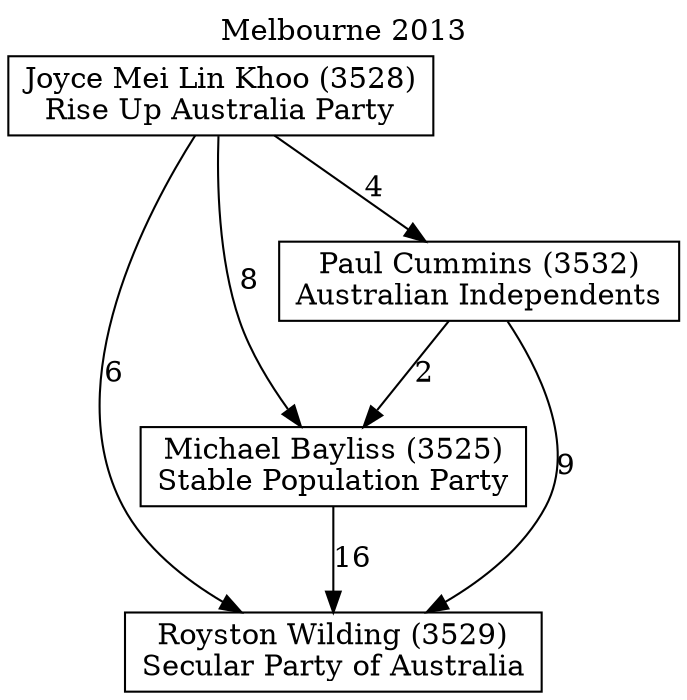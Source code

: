 // House preference flow
digraph "Royston Wilding (3529)_Melbourne_2013" {
	graph [label="Melbourne 2013" labelloc=t mclimit=10]
	node [shape=box]
	"Royston Wilding (3529)" [label="Royston Wilding (3529)
Secular Party of Australia"]
	"Michael Bayliss (3525)" [label="Michael Bayliss (3525)
Stable Population Party"]
	"Paul Cummins (3532)" [label="Paul Cummins (3532)
Australian Independents"]
	"Joyce Mei Lin Khoo (3528)" [label="Joyce Mei Lin Khoo (3528)
Rise Up Australia Party"]
	"Michael Bayliss (3525)" -> "Royston Wilding (3529)" [label=16]
	"Paul Cummins (3532)" -> "Michael Bayliss (3525)" [label=2]
	"Joyce Mei Lin Khoo (3528)" -> "Paul Cummins (3532)" [label=4]
	"Paul Cummins (3532)" -> "Royston Wilding (3529)" [label=9]
	"Joyce Mei Lin Khoo (3528)" -> "Royston Wilding (3529)" [label=6]
	"Joyce Mei Lin Khoo (3528)" -> "Michael Bayliss (3525)" [label=8]
}
